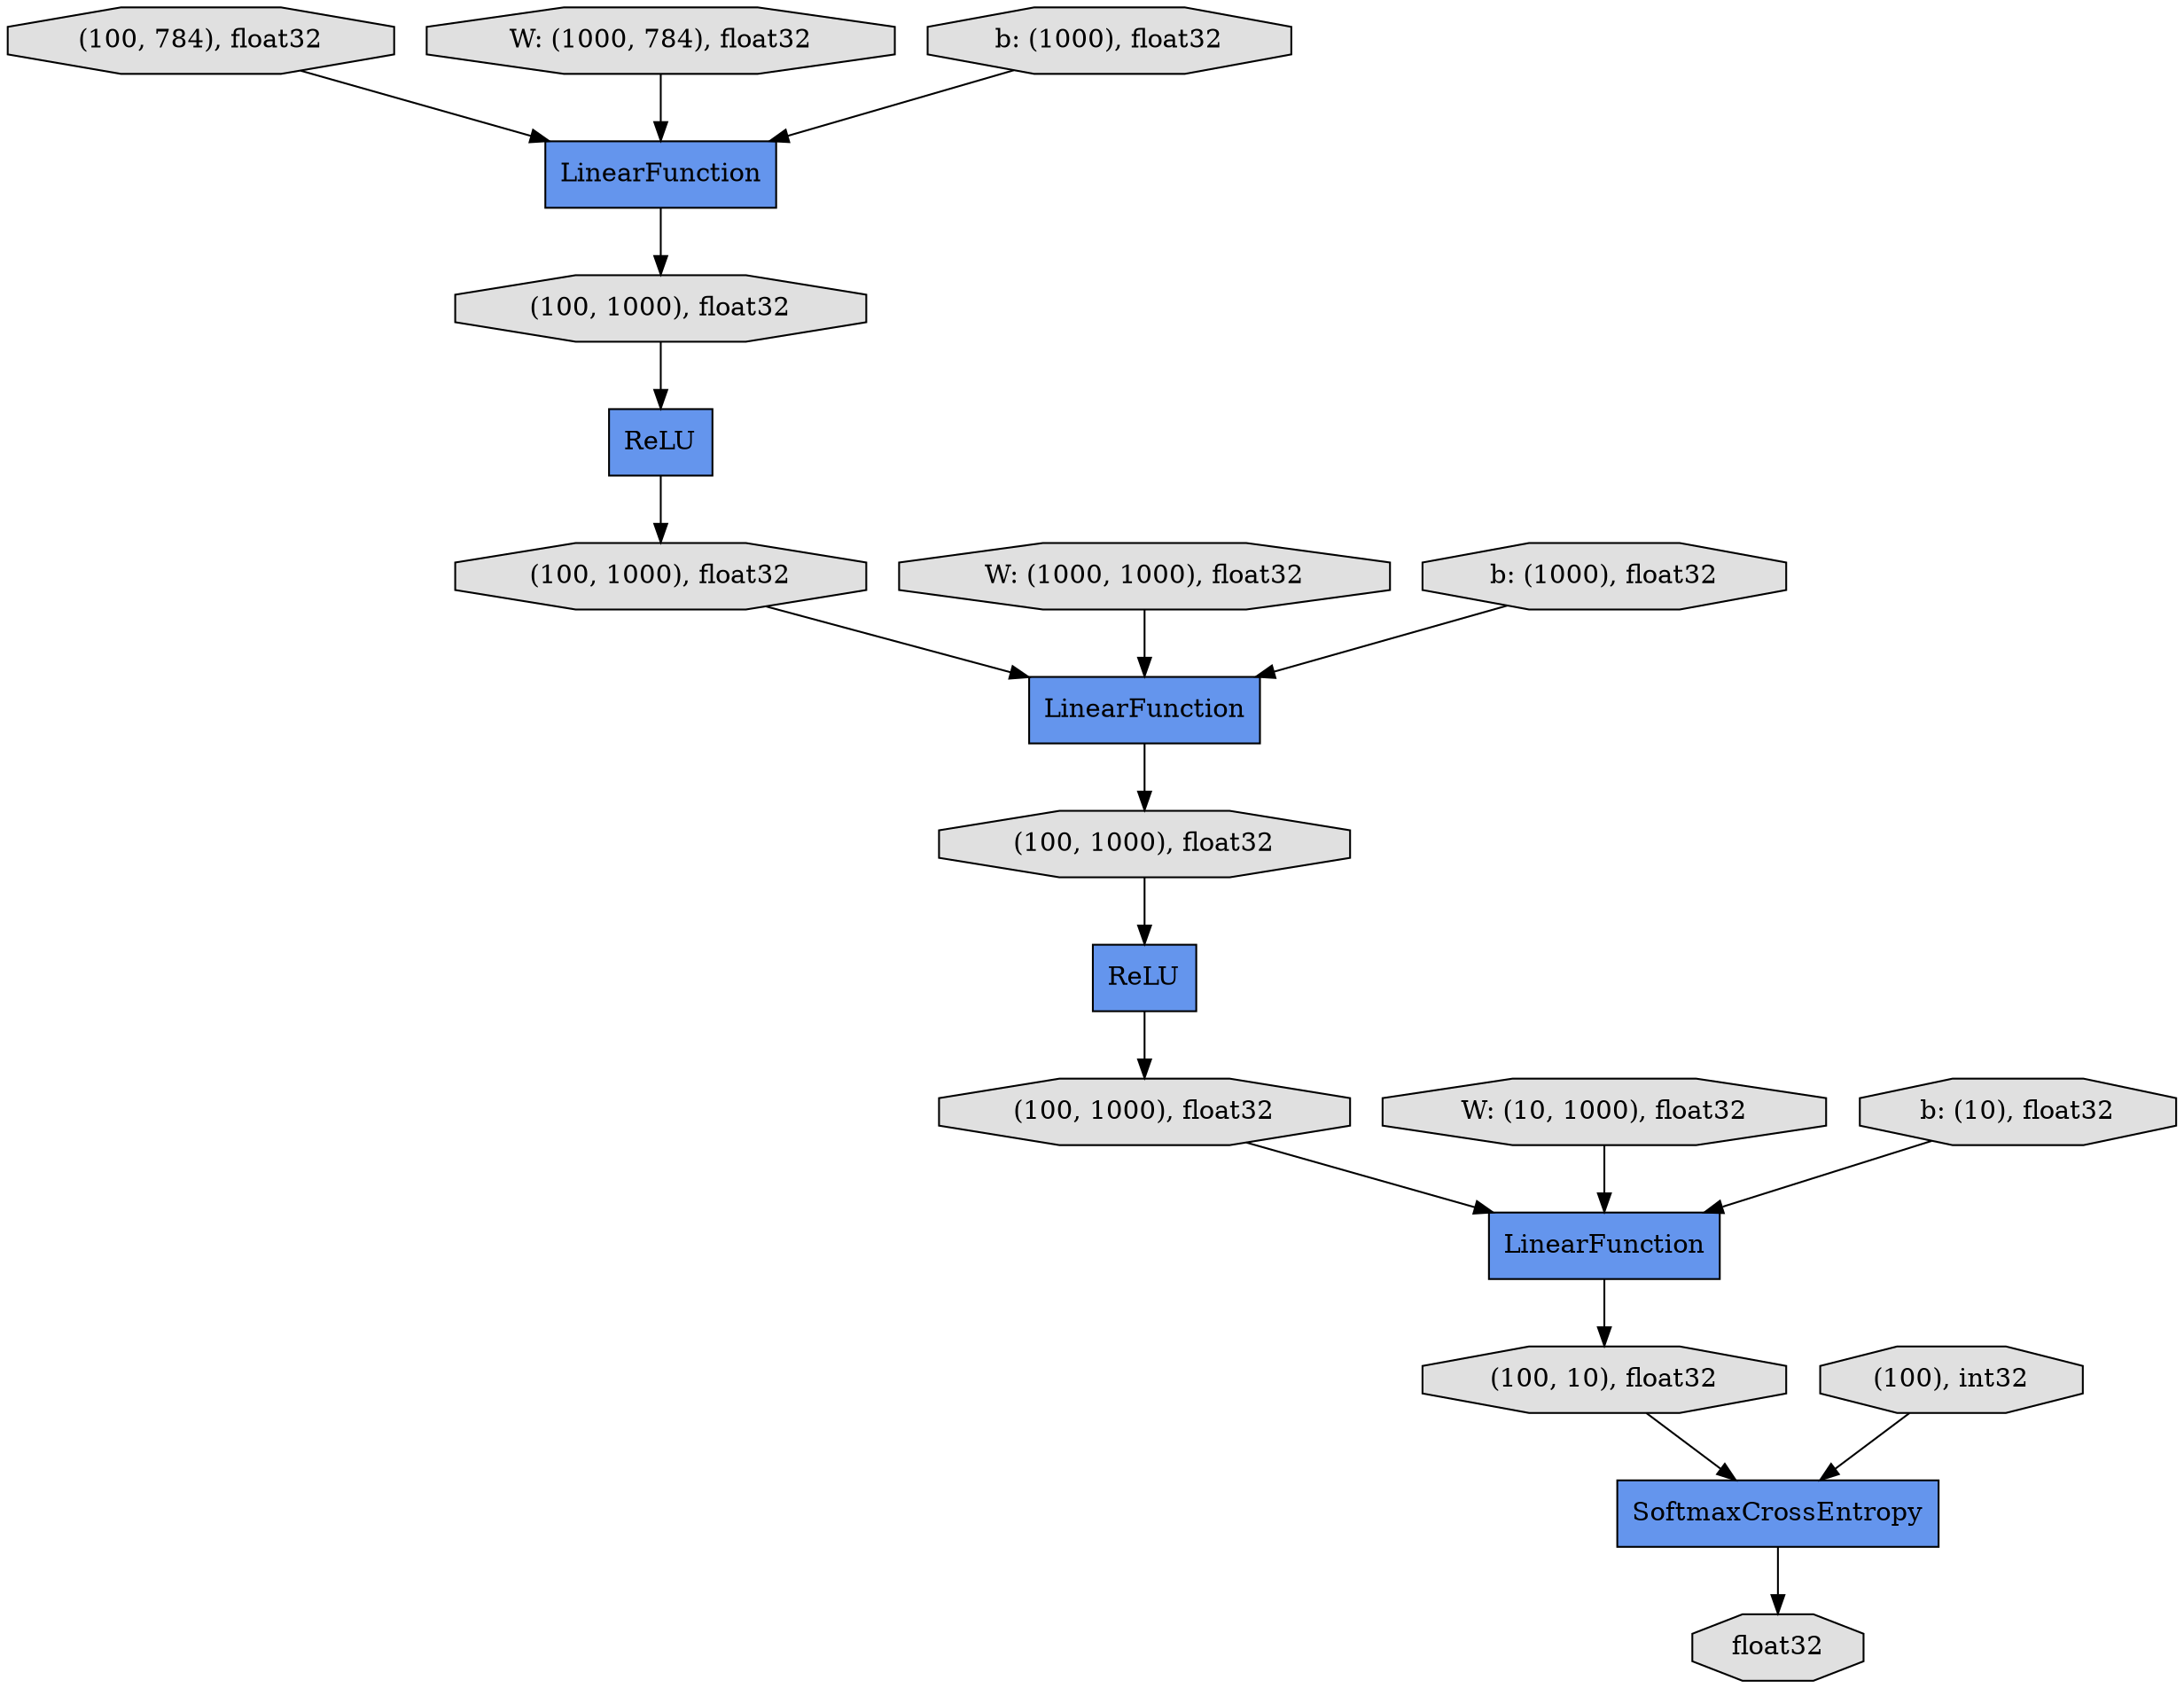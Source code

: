 digraph graphname{rankdir=TB;139724151975952 [label="(100, 784), float32",shape="octagon",fillcolor="#E0E0E0",style="filled"];139724152643760 [label="W: (1000, 1000), float32",shape="octagon",fillcolor="#E0E0E0",style="filled"];139724152643808 [label="(100, 1000), float32",shape="octagon",fillcolor="#E0E0E0",style="filled"];139724152645920 [label="(100, 10), float32",shape="octagon",fillcolor="#E0E0E0",style="filled"];139724152644096 [label="b: (1000), float32",shape="octagon",fillcolor="#E0E0E0",style="filled"];139725548345984 [label="SoftmaxCrossEntropy",shape="record",fillcolor="#6495ED",style="filled"];139724151976768 [label="ReLU",shape="record",fillcolor="#6495ED",style="filled"];139724152644576 [label="W: (10, 1000), float32",shape="octagon",fillcolor="#E0E0E0",style="filled"];139724152644624 [label="(100), int32",shape="octagon",fillcolor="#E0E0E0",style="filled"];139724152648752 [label="float32",shape="octagon",fillcolor="#E0E0E0",style="filled"];139724151977104 [label="LinearFunction",shape="record",fillcolor="#6495ED",style="filled"];139724152644912 [label="b: (10), float32",shape="octagon",fillcolor="#E0E0E0",style="filled"];139724151975328 [label="(100, 1000), float32",shape="octagon",fillcolor="#E0E0E0",style="filled"];139724151975424 [label="(100, 1000), float32",shape="octagon",fillcolor="#E0E0E0",style="filled"];139724156673600 [label="(100, 1000), float32",shape="octagon",fillcolor="#E0E0E0",style="filled"];139724152643136 [label="W: (1000, 784), float32",shape="octagon",fillcolor="#E0E0E0",style="filled"];139724151975520 [label="LinearFunction",shape="record",fillcolor="#6495ED",style="filled"];139724152643328 [label="b: (1000), float32",shape="octagon",fillcolor="#E0E0E0",style="filled"];139724151975856 [label="LinearFunction",shape="record",fillcolor="#6495ED",style="filled"];139724151975904 [label="ReLU",shape="record",fillcolor="#6495ED",style="filled"];139724151975952 -> 139724151977104;139724151975904 -> 139724152643808;139724151976768 -> 139724151975328;139724152643808 -> 139724151975520;139724151975328 -> 139724151975856;139724152644096 -> 139724151975856;139724152645920 -> 139725548345984;139724152644576 -> 139724151975520;139724152643328 -> 139724151977104;139724151977104 -> 139724151975424;139724156673600 -> 139724151975904;139724152643760 -> 139724151975856;139724152643136 -> 139724151977104;139724151975520 -> 139724152645920;139724152644912 -> 139724151975520;139725548345984 -> 139724152648752;139724151975424 -> 139724151976768;139724152644624 -> 139725548345984;139724151975856 -> 139724156673600;}